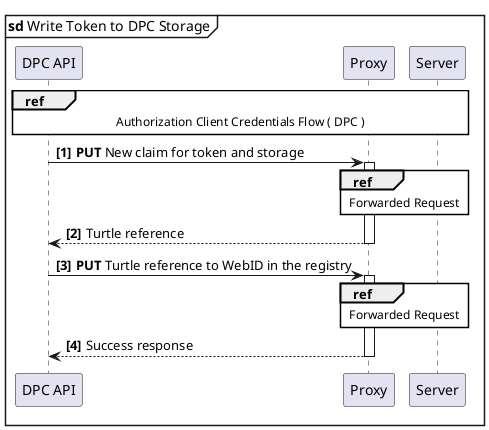 @startuml
'https://plantuml.com/sequence-diagram

skinparam sequenceReferenceBackgroundColor white

mainframe **sd** Write Token to DPC Storage
autonumber 1 1 "<b>[0]"

participant "DPC API" as DPC_API
participant "Proxy" as Proxy
participant "Server" as Server


ref over DPC_API,Proxy,Server           : Authorization Client Credentials Flow ( DPC )
DPC_API     ->  Proxy               ++  : **PUT** New claim for token and storage
ref over Proxy, Server                  : Forwarded Request
DPC_API     <-- Proxy               --  : Turtle reference
DPC_API     ->  Proxy               ++  : **PUT** Turtle reference to WebID in the registry
ref over Proxy, Server                  : Forwarded Request
DPC_API     <-- Proxy               --  : Success response
@enduml
